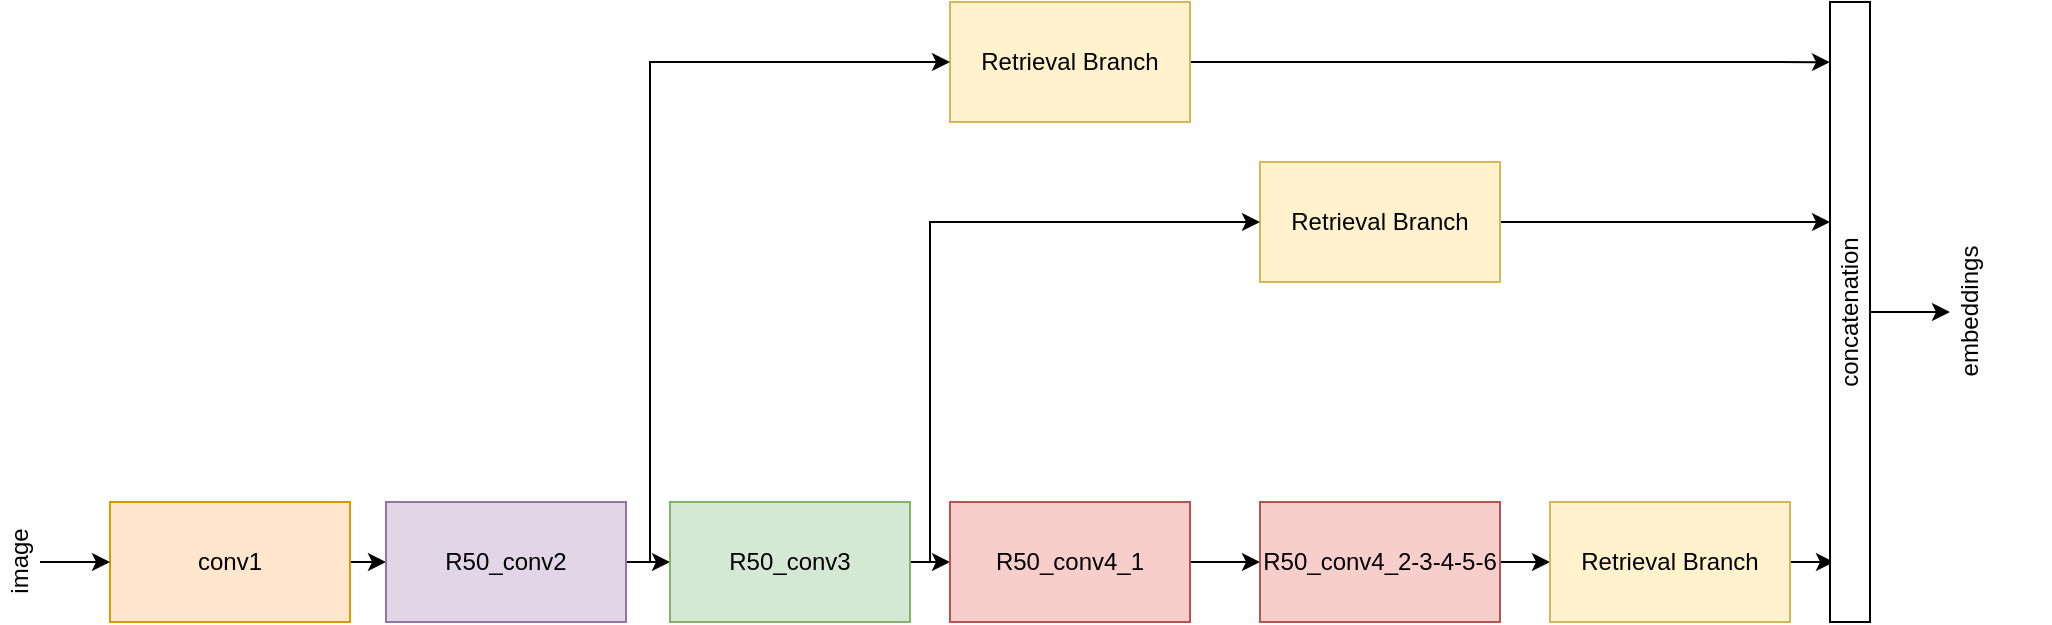 <mxfile version="18.0.8" type="device"><diagram id="T6G_AJsC7ofdgZiTMQge" name="Page-1"><mxGraphModel dx="1203" dy="784" grid="1" gridSize="10" guides="1" tooltips="1" connect="1" arrows="1" fold="1" page="1" pageScale="1" pageWidth="827" pageHeight="1169" math="0" shadow="0"><root><mxCell id="0"/><mxCell id="1" parent="0"/><mxCell id="_4hAHzh5c5QQ4x6NKG3b-1" style="edgeStyle=orthogonalEdgeStyle;rounded=0;orthogonalLoop=1;jettySize=auto;html=1;exitX=1;exitY=0.5;exitDx=0;exitDy=0;entryX=0;entryY=0.5;entryDx=0;entryDy=0;" parent="1" source="_4hAHzh5c5QQ4x6NKG3b-2" target="_4hAHzh5c5QQ4x6NKG3b-4" edge="1"><mxGeometry relative="1" as="geometry"/></mxCell><mxCell id="_4hAHzh5c5QQ4x6NKG3b-2" value="conv1" style="rounded=0;whiteSpace=wrap;html=1;fillColor=#ffe6cc;strokeColor=#d79b00;" parent="1" vertex="1"><mxGeometry x="90" y="370" width="120" height="60" as="geometry"/></mxCell><mxCell id="_4hAHzh5c5QQ4x6NKG3b-3" style="edgeStyle=orthogonalEdgeStyle;rounded=0;orthogonalLoop=1;jettySize=auto;html=1;exitX=1;exitY=0.5;exitDx=0;exitDy=0;entryX=0;entryY=0.5;entryDx=0;entryDy=0;" parent="1" source="_4hAHzh5c5QQ4x6NKG3b-4" target="_4hAHzh5c5QQ4x6NKG3b-6" edge="1"><mxGeometry relative="1" as="geometry"/></mxCell><mxCell id="_4hAHzh5c5QQ4x6NKG3b-4" value="R50_conv2" style="rounded=0;whiteSpace=wrap;html=1;fillColor=#e1d5e7;strokeColor=#9673a6;" parent="1" vertex="1"><mxGeometry x="228" y="370" width="120" height="60" as="geometry"/></mxCell><mxCell id="_4hAHzh5c5QQ4x6NKG3b-5" style="edgeStyle=orthogonalEdgeStyle;rounded=0;orthogonalLoop=1;jettySize=auto;html=1;exitX=1;exitY=0.5;exitDx=0;exitDy=0;entryX=0.5;entryY=0;entryDx=0;entryDy=0;" parent="1" source="_4hAHzh5c5QQ4x6NKG3b-6" edge="1"><mxGeometry relative="1" as="geometry"><mxPoint x="510" y="400" as="targetPoint"/></mxGeometry></mxCell><mxCell id="_4hAHzh5c5QQ4x6NKG3b-6" value="R50_conv3" style="rounded=0;whiteSpace=wrap;html=1;fillColor=#d5e8d4;strokeColor=#82b366;" parent="1" vertex="1"><mxGeometry x="370" y="370" width="120" height="60" as="geometry"/></mxCell><mxCell id="_4hAHzh5c5QQ4x6NKG3b-7" style="edgeStyle=orthogonalEdgeStyle;rounded=0;orthogonalLoop=1;jettySize=auto;html=1;entryX=0;entryY=0.5;entryDx=0;entryDy=0;" parent="1" source="_4hAHzh5c5QQ4x6NKG3b-8" target="_4hAHzh5c5QQ4x6NKG3b-2" edge="1"><mxGeometry relative="1" as="geometry"/></mxCell><mxCell id="_4hAHzh5c5QQ4x6NKG3b-8" value="image" style="text;html=1;align=center;verticalAlign=middle;resizable=0;points=[];autosize=1;strokeColor=none;fillColor=none;rotation=-90;" parent="1" vertex="1"><mxGeometry x="20" y="390" width="50" height="20" as="geometry"/></mxCell><mxCell id="_4hAHzh5c5QQ4x6NKG3b-23" style="edgeStyle=orthogonalEdgeStyle;rounded=0;orthogonalLoop=1;jettySize=auto;html=1;exitX=1;exitY=0.5;exitDx=0;exitDy=0;entryX=0;entryY=0.5;entryDx=0;entryDy=0;" parent="1" source="_4hAHzh5c5QQ4x6NKG3b-24" target="_4hAHzh5c5QQ4x6NKG3b-26" edge="1"><mxGeometry relative="1" as="geometry"><Array as="points"><mxPoint x="650" y="400"/><mxPoint x="650" y="400"/></Array></mxGeometry></mxCell><mxCell id="_4hAHzh5c5QQ4x6NKG3b-24" value="R50_conv4_1" style="rounded=0;whiteSpace=wrap;html=1;fillColor=#f8cecc;strokeColor=#b85450;" parent="1" vertex="1"><mxGeometry x="510" y="370" width="120" height="60" as="geometry"/></mxCell><mxCell id="DnoiF4lLr_lYsWmeEZnb-5" style="edgeStyle=orthogonalEdgeStyle;rounded=0;orthogonalLoop=1;jettySize=auto;html=1;entryX=0;entryY=0.5;entryDx=0;entryDy=0;" parent="1" source="_4hAHzh5c5QQ4x6NKG3b-26" target="DnoiF4lLr_lYsWmeEZnb-1" edge="1"><mxGeometry relative="1" as="geometry"/></mxCell><mxCell id="_4hAHzh5c5QQ4x6NKG3b-26" value="R50_conv4_2-3-4-5-6" style="rounded=0;whiteSpace=wrap;html=1;fillColor=#f8cecc;strokeColor=#b85450;" parent="1" vertex="1"><mxGeometry x="665" y="370" width="120" height="60" as="geometry"/></mxCell><mxCell id="4JLeaQuB43KLTXi4MiQ2-5" style="edgeStyle=orthogonalEdgeStyle;rounded=0;orthogonalLoop=1;jettySize=auto;html=1;exitX=1;exitY=0.5;exitDx=0;exitDy=0;entryX=0;entryY=0.355;entryDx=0;entryDy=0;entryPerimeter=0;" edge="1" parent="1" source="jMC1ZTMj8VXc-hpnzQUy-1" target="4JLeaQuB43KLTXi4MiQ2-2"><mxGeometry relative="1" as="geometry"/></mxCell><mxCell id="jMC1ZTMj8VXc-hpnzQUy-1" value="Retrieval Branch" style="rounded=0;whiteSpace=wrap;html=1;fillColor=#fff2cc;strokeColor=#d6b656;" parent="1" vertex="1"><mxGeometry x="665" y="200" width="120" height="60" as="geometry"/></mxCell><mxCell id="4JLeaQuB43KLTXi4MiQ2-6" style="edgeStyle=orthogonalEdgeStyle;rounded=0;orthogonalLoop=1;jettySize=auto;html=1;entryX=0;entryY=0.097;entryDx=0;entryDy=0;entryPerimeter=0;" edge="1" parent="1" source="jMC1ZTMj8VXc-hpnzQUy-2" target="4JLeaQuB43KLTXi4MiQ2-2"><mxGeometry relative="1" as="geometry"/></mxCell><mxCell id="jMC1ZTMj8VXc-hpnzQUy-2" value="Retrieval Branch" style="rounded=0;whiteSpace=wrap;html=1;fillColor=#fff2cc;strokeColor=#d6b656;" parent="1" vertex="1"><mxGeometry x="510" y="120" width="120" height="60" as="geometry"/></mxCell><mxCell id="jMC1ZTMj8VXc-hpnzQUy-3" value="" style="endArrow=classic;html=1;rounded=0;entryX=0;entryY=0.5;entryDx=0;entryDy=0;" parent="1" target="jMC1ZTMj8VXc-hpnzQUy-1" edge="1"><mxGeometry width="50" height="50" relative="1" as="geometry"><mxPoint x="500" y="400" as="sourcePoint"/><mxPoint x="720" y="370" as="targetPoint"/><Array as="points"><mxPoint x="500" y="230"/></Array></mxGeometry></mxCell><mxCell id="jMC1ZTMj8VXc-hpnzQUy-4" value="" style="endArrow=classic;html=1;rounded=0;entryX=0;entryY=0.5;entryDx=0;entryDy=0;" parent="1" target="jMC1ZTMj8VXc-hpnzQUy-2" edge="1"><mxGeometry width="50" height="50" relative="1" as="geometry"><mxPoint x="360" y="400" as="sourcePoint"/><mxPoint x="720" y="370" as="targetPoint"/><Array as="points"><mxPoint x="360" y="150"/></Array></mxGeometry></mxCell><mxCell id="4JLeaQuB43KLTXi4MiQ2-10" style="edgeStyle=orthogonalEdgeStyle;rounded=0;orthogonalLoop=1;jettySize=auto;html=1;exitX=1;exitY=0.5;exitDx=0;exitDy=0;entryX=0.1;entryY=0.903;entryDx=0;entryDy=0;entryPerimeter=0;" edge="1" parent="1" source="DnoiF4lLr_lYsWmeEZnb-1" target="4JLeaQuB43KLTXi4MiQ2-2"><mxGeometry relative="1" as="geometry"/></mxCell><mxCell id="DnoiF4lLr_lYsWmeEZnb-1" value="Retrieval Branch" style="rounded=0;whiteSpace=wrap;html=1;fillColor=#fff2cc;strokeColor=#d6b656;" parent="1" vertex="1"><mxGeometry x="810" y="370" width="120" height="60" as="geometry"/></mxCell><mxCell id="4JLeaQuB43KLTXi4MiQ2-1" style="edgeStyle=orthogonalEdgeStyle;rounded=0;orthogonalLoop=1;jettySize=auto;html=1;exitX=1;exitY=0.5;exitDx=0;exitDy=0;entryX=0.375;entryY=0.5;entryDx=0;entryDy=0;entryPerimeter=0;" edge="1" parent="1" source="4JLeaQuB43KLTXi4MiQ2-2" target="4JLeaQuB43KLTXi4MiQ2-3"><mxGeometry relative="1" as="geometry"/></mxCell><mxCell id="4JLeaQuB43KLTXi4MiQ2-2" value="concatenation" style="rounded=0;whiteSpace=wrap;html=1;horizontal=0;" vertex="1" parent="1"><mxGeometry x="950" y="120" width="20" height="310" as="geometry"/></mxCell><mxCell id="4JLeaQuB43KLTXi4MiQ2-3" value="embeddings" style="text;html=1;align=center;verticalAlign=middle;resizable=0;points=[];autosize=1;strokeColor=none;fillColor=none;horizontal=0;" vertex="1" parent="1"><mxGeometry x="980" y="265" width="80" height="20" as="geometry"/></mxCell></root></mxGraphModel></diagram></mxfile>